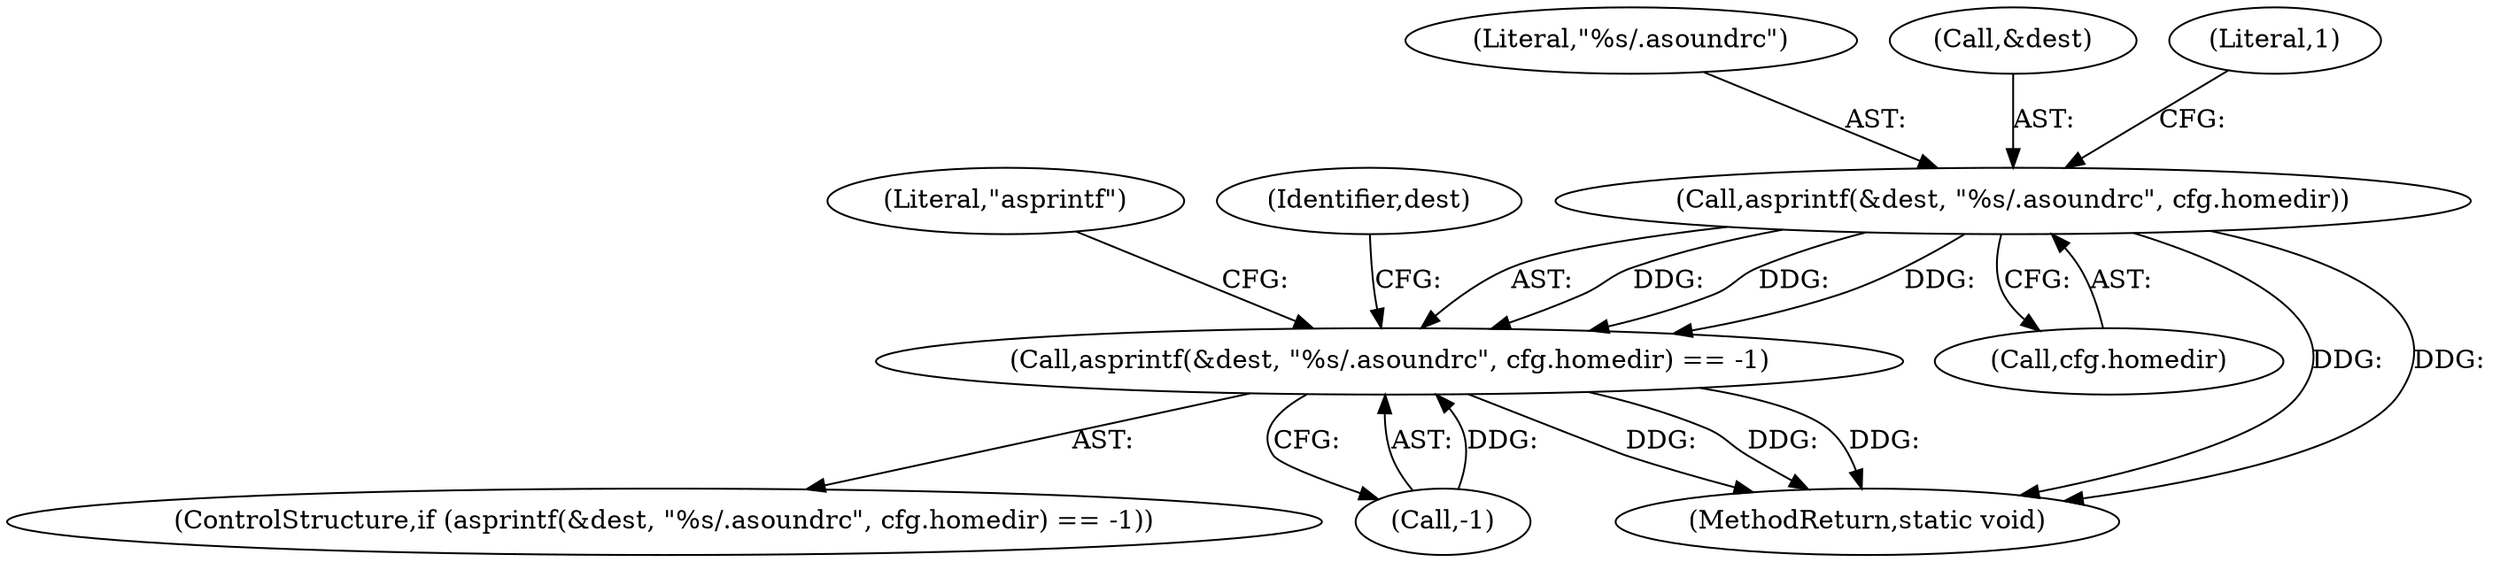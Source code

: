 digraph "0_firejail_b8a4ff9775318ca5e679183884a6a63f3da8f863@API" {
"1000110" [label="(Call,asprintf(&dest, \"%s/.asoundrc\", cfg.homedir))"];
"1000109" [label="(Call,asprintf(&dest, \"%s/.asoundrc\", cfg.homedir) == -1)"];
"1000110" [label="(Call,asprintf(&dest, \"%s/.asoundrc\", cfg.homedir))"];
"1000113" [label="(Literal,\"%s/.asoundrc\")"];
"1000109" [label="(Call,asprintf(&dest, \"%s/.asoundrc\", cfg.homedir) == -1)"];
"1000117" [label="(Call,-1)"];
"1000108" [label="(ControlStructure,if (asprintf(&dest, \"%s/.asoundrc\", cfg.homedir) == -1))"];
"1000111" [label="(Call,&dest)"];
"1000120" [label="(Literal,\"asprintf\")"];
"1000114" [label="(Call,cfg.homedir)"];
"1000123" [label="(Identifier,dest)"];
"1000118" [label="(Literal,1)"];
"1000177" [label="(MethodReturn,static void)"];
"1000110" -> "1000109"  [label="AST: "];
"1000110" -> "1000114"  [label="CFG: "];
"1000111" -> "1000110"  [label="AST: "];
"1000113" -> "1000110"  [label="AST: "];
"1000114" -> "1000110"  [label="AST: "];
"1000118" -> "1000110"  [label="CFG: "];
"1000110" -> "1000177"  [label="DDG: "];
"1000110" -> "1000177"  [label="DDG: "];
"1000110" -> "1000109"  [label="DDG: "];
"1000110" -> "1000109"  [label="DDG: "];
"1000110" -> "1000109"  [label="DDG: "];
"1000109" -> "1000108"  [label="AST: "];
"1000109" -> "1000117"  [label="CFG: "];
"1000117" -> "1000109"  [label="AST: "];
"1000120" -> "1000109"  [label="CFG: "];
"1000123" -> "1000109"  [label="CFG: "];
"1000109" -> "1000177"  [label="DDG: "];
"1000109" -> "1000177"  [label="DDG: "];
"1000109" -> "1000177"  [label="DDG: "];
"1000117" -> "1000109"  [label="DDG: "];
}
